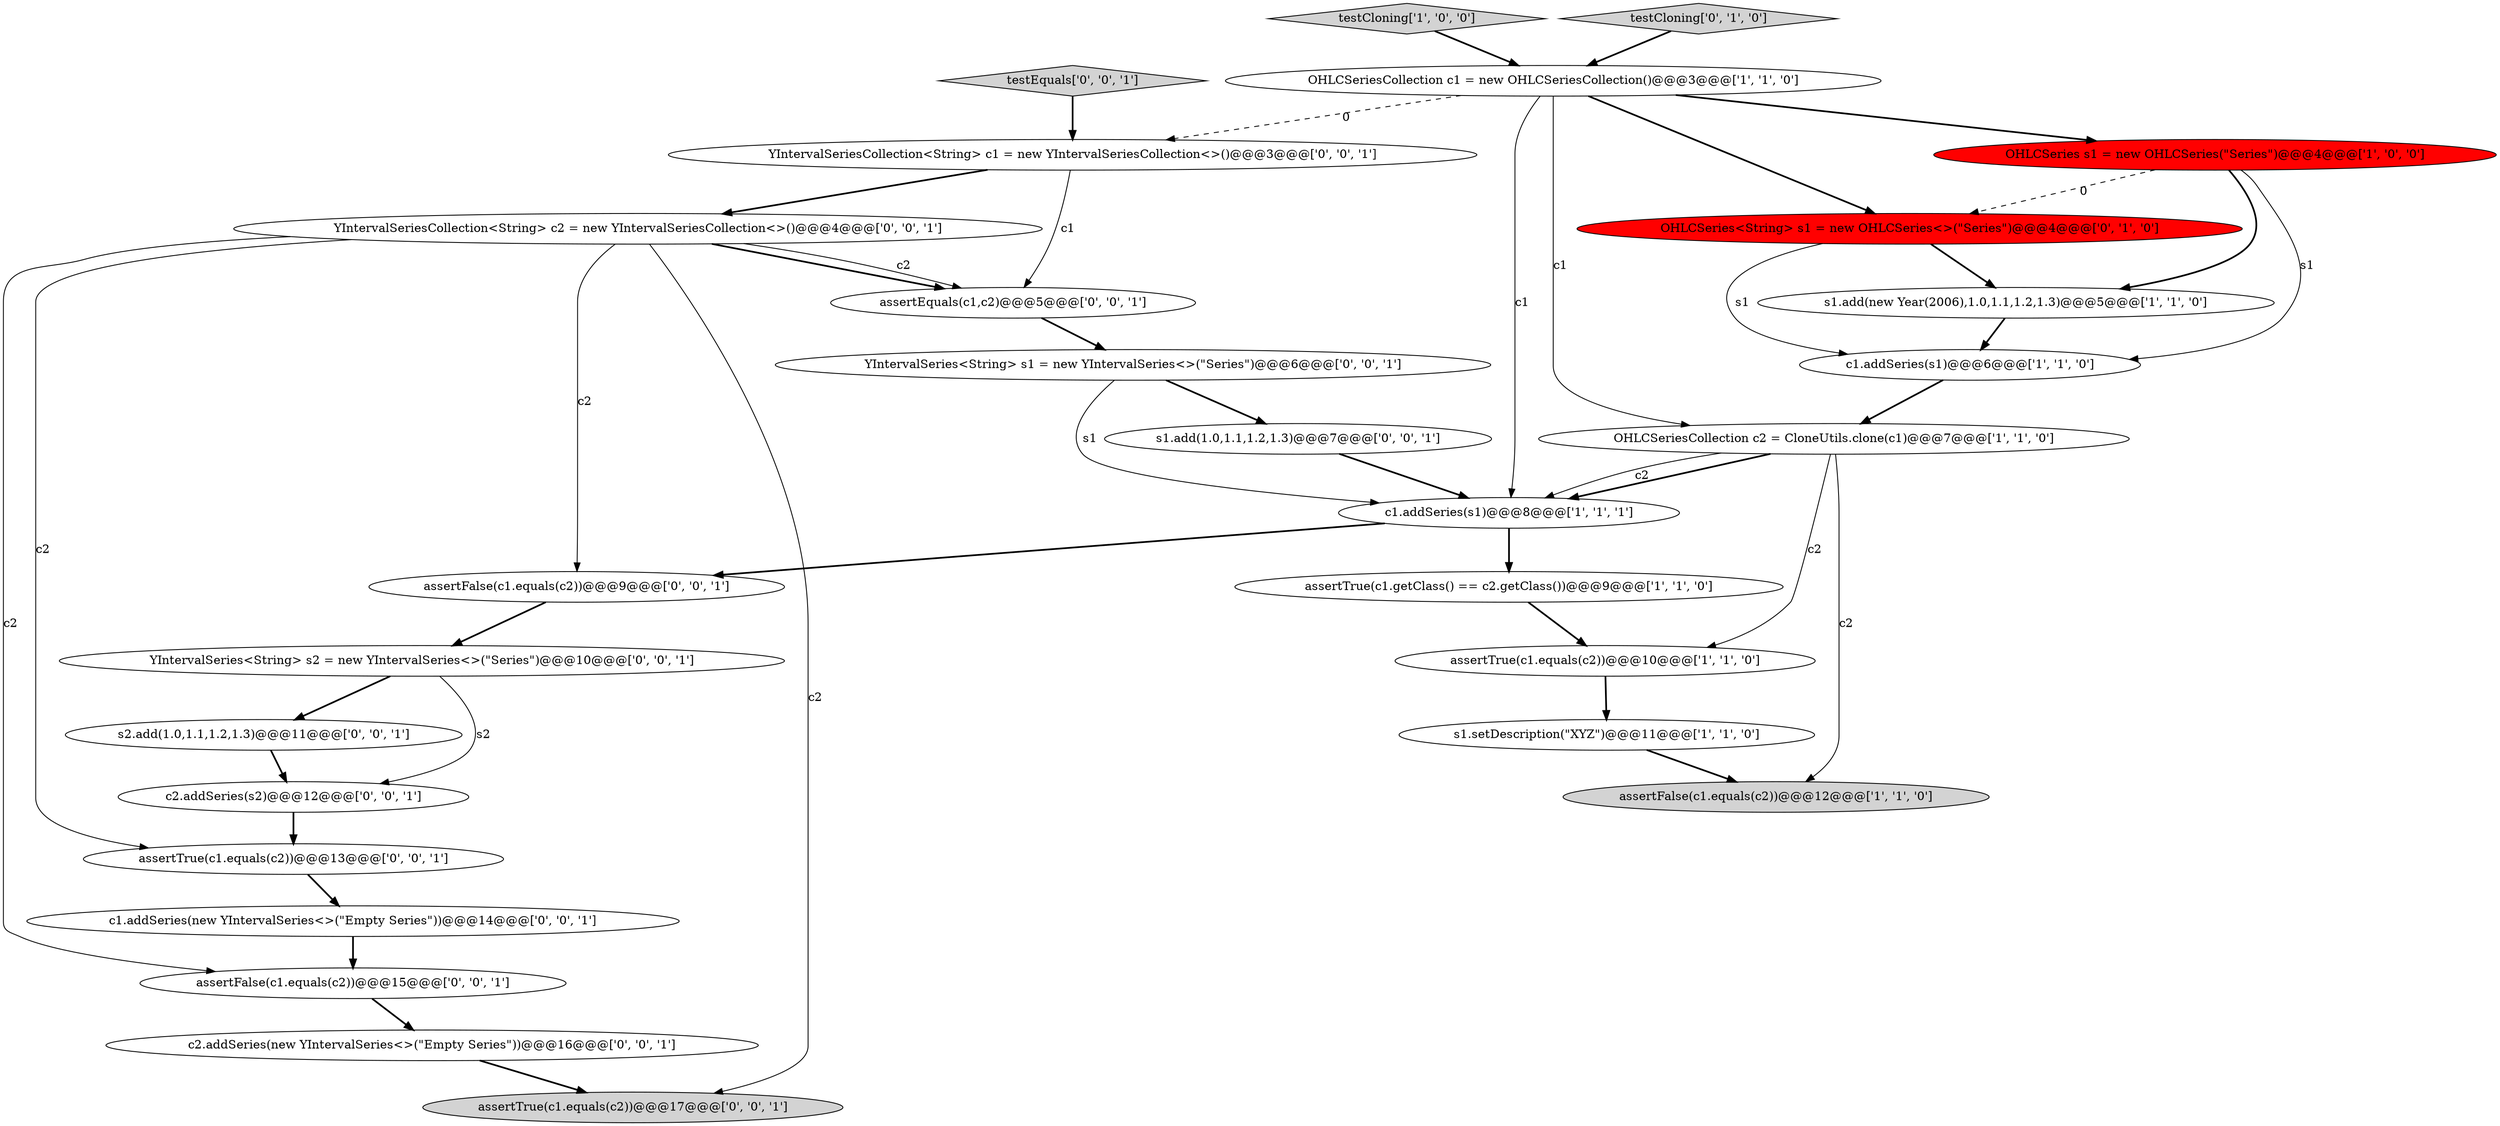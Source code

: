 digraph {
0 [style = filled, label = "testCloning['1', '0', '0']", fillcolor = lightgray, shape = diamond image = "AAA0AAABBB1BBB"];
7 [style = filled, label = "s1.add(new Year(2006),1.0,1.1,1.2,1.3)@@@5@@@['1', '1', '0']", fillcolor = white, shape = ellipse image = "AAA0AAABBB1BBB"];
18 [style = filled, label = "assertFalse(c1.equals(c2))@@@9@@@['0', '0', '1']", fillcolor = white, shape = ellipse image = "AAA0AAABBB3BBB"];
13 [style = filled, label = "YIntervalSeries<String> s1 = new YIntervalSeries<>(\"Series\")@@@6@@@['0', '0', '1']", fillcolor = white, shape = ellipse image = "AAA0AAABBB3BBB"];
2 [style = filled, label = "s1.setDescription(\"XYZ\")@@@11@@@['1', '1', '0']", fillcolor = white, shape = ellipse image = "AAA0AAABBB1BBB"];
27 [style = filled, label = "testEquals['0', '0', '1']", fillcolor = lightgray, shape = diamond image = "AAA0AAABBB3BBB"];
5 [style = filled, label = "assertTrue(c1.equals(c2))@@@10@@@['1', '1', '0']", fillcolor = white, shape = ellipse image = "AAA0AAABBB1BBB"];
20 [style = filled, label = "s1.add(1.0,1.1,1.2,1.3)@@@7@@@['0', '0', '1']", fillcolor = white, shape = ellipse image = "AAA0AAABBB3BBB"];
25 [style = filled, label = "assertEquals(c1,c2)@@@5@@@['0', '0', '1']", fillcolor = white, shape = ellipse image = "AAA0AAABBB3BBB"];
4 [style = filled, label = "OHLCSeriesCollection c2 = CloneUtils.clone(c1)@@@7@@@['1', '1', '0']", fillcolor = white, shape = ellipse image = "AAA0AAABBB1BBB"];
23 [style = filled, label = "YIntervalSeriesCollection<String> c2 = new YIntervalSeriesCollection<>()@@@4@@@['0', '0', '1']", fillcolor = white, shape = ellipse image = "AAA0AAABBB3BBB"];
9 [style = filled, label = "c1.addSeries(s1)@@@8@@@['1', '1', '1']", fillcolor = white, shape = ellipse image = "AAA0AAABBB1BBB"];
11 [style = filled, label = "OHLCSeries<String> s1 = new OHLCSeries<>(\"Series\")@@@4@@@['0', '1', '0']", fillcolor = red, shape = ellipse image = "AAA1AAABBB2BBB"];
26 [style = filled, label = "c1.addSeries(new YIntervalSeries<>(\"Empty Series\"))@@@14@@@['0', '0', '1']", fillcolor = white, shape = ellipse image = "AAA0AAABBB3BBB"];
19 [style = filled, label = "s2.add(1.0,1.1,1.2,1.3)@@@11@@@['0', '0', '1']", fillcolor = white, shape = ellipse image = "AAA0AAABBB3BBB"];
24 [style = filled, label = "assertTrue(c1.equals(c2))@@@17@@@['0', '0', '1']", fillcolor = lightgray, shape = ellipse image = "AAA0AAABBB3BBB"];
6 [style = filled, label = "OHLCSeries s1 = new OHLCSeries(\"Series\")@@@4@@@['1', '0', '0']", fillcolor = red, shape = ellipse image = "AAA1AAABBB1BBB"];
8 [style = filled, label = "c1.addSeries(s1)@@@6@@@['1', '1', '0']", fillcolor = white, shape = ellipse image = "AAA0AAABBB1BBB"];
21 [style = filled, label = "YIntervalSeriesCollection<String> c1 = new YIntervalSeriesCollection<>()@@@3@@@['0', '0', '1']", fillcolor = white, shape = ellipse image = "AAA0AAABBB3BBB"];
1 [style = filled, label = "OHLCSeriesCollection c1 = new OHLCSeriesCollection()@@@3@@@['1', '1', '0']", fillcolor = white, shape = ellipse image = "AAA0AAABBB1BBB"];
15 [style = filled, label = "assertFalse(c1.equals(c2))@@@15@@@['0', '0', '1']", fillcolor = white, shape = ellipse image = "AAA0AAABBB3BBB"];
3 [style = filled, label = "assertTrue(c1.getClass() == c2.getClass())@@@9@@@['1', '1', '0']", fillcolor = white, shape = ellipse image = "AAA0AAABBB1BBB"];
17 [style = filled, label = "YIntervalSeries<String> s2 = new YIntervalSeries<>(\"Series\")@@@10@@@['0', '0', '1']", fillcolor = white, shape = ellipse image = "AAA0AAABBB3BBB"];
14 [style = filled, label = "assertTrue(c1.equals(c2))@@@13@@@['0', '0', '1']", fillcolor = white, shape = ellipse image = "AAA0AAABBB3BBB"];
16 [style = filled, label = "c2.addSeries(new YIntervalSeries<>(\"Empty Series\"))@@@16@@@['0', '0', '1']", fillcolor = white, shape = ellipse image = "AAA0AAABBB3BBB"];
22 [style = filled, label = "c2.addSeries(s2)@@@12@@@['0', '0', '1']", fillcolor = white, shape = ellipse image = "AAA0AAABBB3BBB"];
12 [style = filled, label = "testCloning['0', '1', '0']", fillcolor = lightgray, shape = diamond image = "AAA0AAABBB2BBB"];
10 [style = filled, label = "assertFalse(c1.equals(c2))@@@12@@@['1', '1', '0']", fillcolor = lightgray, shape = ellipse image = "AAA0AAABBB1BBB"];
4->9 [style = bold, label=""];
13->9 [style = solid, label="s1"];
23->25 [style = bold, label=""];
4->5 [style = solid, label="c2"];
20->9 [style = bold, label=""];
25->13 [style = bold, label=""];
16->24 [style = bold, label=""];
6->11 [style = dashed, label="0"];
23->14 [style = solid, label="c2"];
18->17 [style = bold, label=""];
11->8 [style = solid, label="s1"];
1->21 [style = dashed, label="0"];
7->8 [style = bold, label=""];
2->10 [style = bold, label=""];
12->1 [style = bold, label=""];
15->16 [style = bold, label=""];
21->25 [style = solid, label="c1"];
17->19 [style = bold, label=""];
23->25 [style = solid, label="c2"];
23->18 [style = solid, label="c2"];
23->24 [style = solid, label="c2"];
1->11 [style = bold, label=""];
14->26 [style = bold, label=""];
5->2 [style = bold, label=""];
3->5 [style = bold, label=""];
1->6 [style = bold, label=""];
9->18 [style = bold, label=""];
4->9 [style = solid, label="c2"];
4->10 [style = solid, label="c2"];
0->1 [style = bold, label=""];
26->15 [style = bold, label=""];
23->15 [style = solid, label="c2"];
9->3 [style = bold, label=""];
1->4 [style = solid, label="c1"];
6->8 [style = solid, label="s1"];
1->9 [style = solid, label="c1"];
8->4 [style = bold, label=""];
6->7 [style = bold, label=""];
22->14 [style = bold, label=""];
27->21 [style = bold, label=""];
21->23 [style = bold, label=""];
19->22 [style = bold, label=""];
11->7 [style = bold, label=""];
17->22 [style = solid, label="s2"];
13->20 [style = bold, label=""];
}
